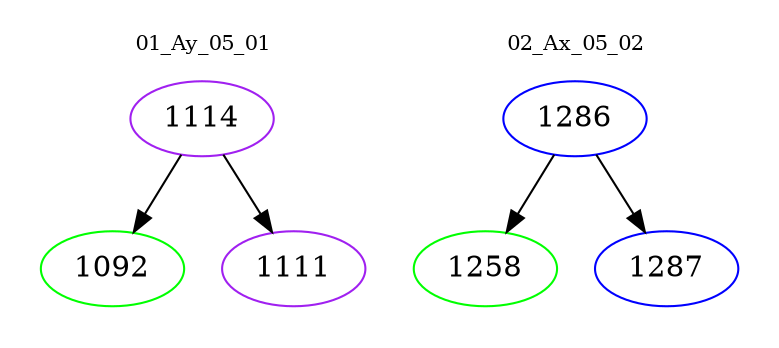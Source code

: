 digraph{
subgraph cluster_0 {
color = white
label = "01_Ay_05_01";
fontsize=10;
T0_1114 [label="1114", color="purple"]
T0_1114 -> T0_1092 [color="black"]
T0_1092 [label="1092", color="green"]
T0_1114 -> T0_1111 [color="black"]
T0_1111 [label="1111", color="purple"]
}
subgraph cluster_1 {
color = white
label = "02_Ax_05_02";
fontsize=10;
T1_1286 [label="1286", color="blue"]
T1_1286 -> T1_1258 [color="black"]
T1_1258 [label="1258", color="green"]
T1_1286 -> T1_1287 [color="black"]
T1_1287 [label="1287", color="blue"]
}
}

